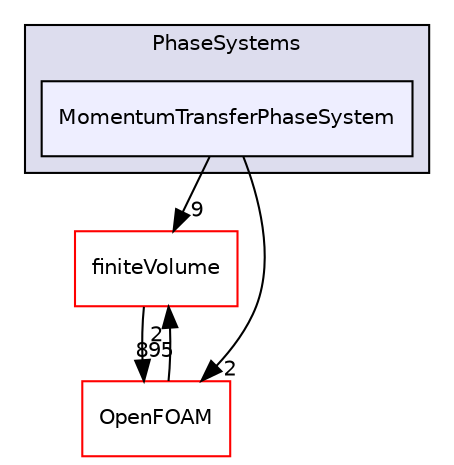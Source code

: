 digraph "src/phaseSystemModels/reactingEulerFoam/phaseSystems/PhaseSystems/MomentumTransferPhaseSystem" {
  bgcolor=transparent;
  compound=true
  node [ fontsize="10", fontname="Helvetica"];
  edge [ labelfontsize="10", labelfontname="Helvetica"];
  subgraph clusterdir_a7327b39a6c21bd7cb6ad15cb00d59b5 {
    graph [ bgcolor="#ddddee", pencolor="black", label="PhaseSystems" fontname="Helvetica", fontsize="10", URL="dir_a7327b39a6c21bd7cb6ad15cb00d59b5.html"]
  dir_661ae23c43e7b7619387e50650dd7669 [shape=box, label="MomentumTransferPhaseSystem", style="filled", fillcolor="#eeeeff", pencolor="black", URL="dir_661ae23c43e7b7619387e50650dd7669.html"];
  }
  dir_9bd15774b555cf7259a6fa18f99fe99b [shape=box label="finiteVolume" color="red" URL="dir_9bd15774b555cf7259a6fa18f99fe99b.html"];
  dir_c5473ff19b20e6ec4dfe5c310b3778a8 [shape=box label="OpenFOAM" color="red" URL="dir_c5473ff19b20e6ec4dfe5c310b3778a8.html"];
  dir_9bd15774b555cf7259a6fa18f99fe99b->dir_c5473ff19b20e6ec4dfe5c310b3778a8 [headlabel="895", labeldistance=1.5 headhref="dir_000814_002151.html"];
  dir_661ae23c43e7b7619387e50650dd7669->dir_9bd15774b555cf7259a6fa18f99fe99b [headlabel="9", labeldistance=1.5 headhref="dir_003254_000814.html"];
  dir_661ae23c43e7b7619387e50650dd7669->dir_c5473ff19b20e6ec4dfe5c310b3778a8 [headlabel="2", labeldistance=1.5 headhref="dir_003254_002151.html"];
  dir_c5473ff19b20e6ec4dfe5c310b3778a8->dir_9bd15774b555cf7259a6fa18f99fe99b [headlabel="2", labeldistance=1.5 headhref="dir_002151_000814.html"];
}
